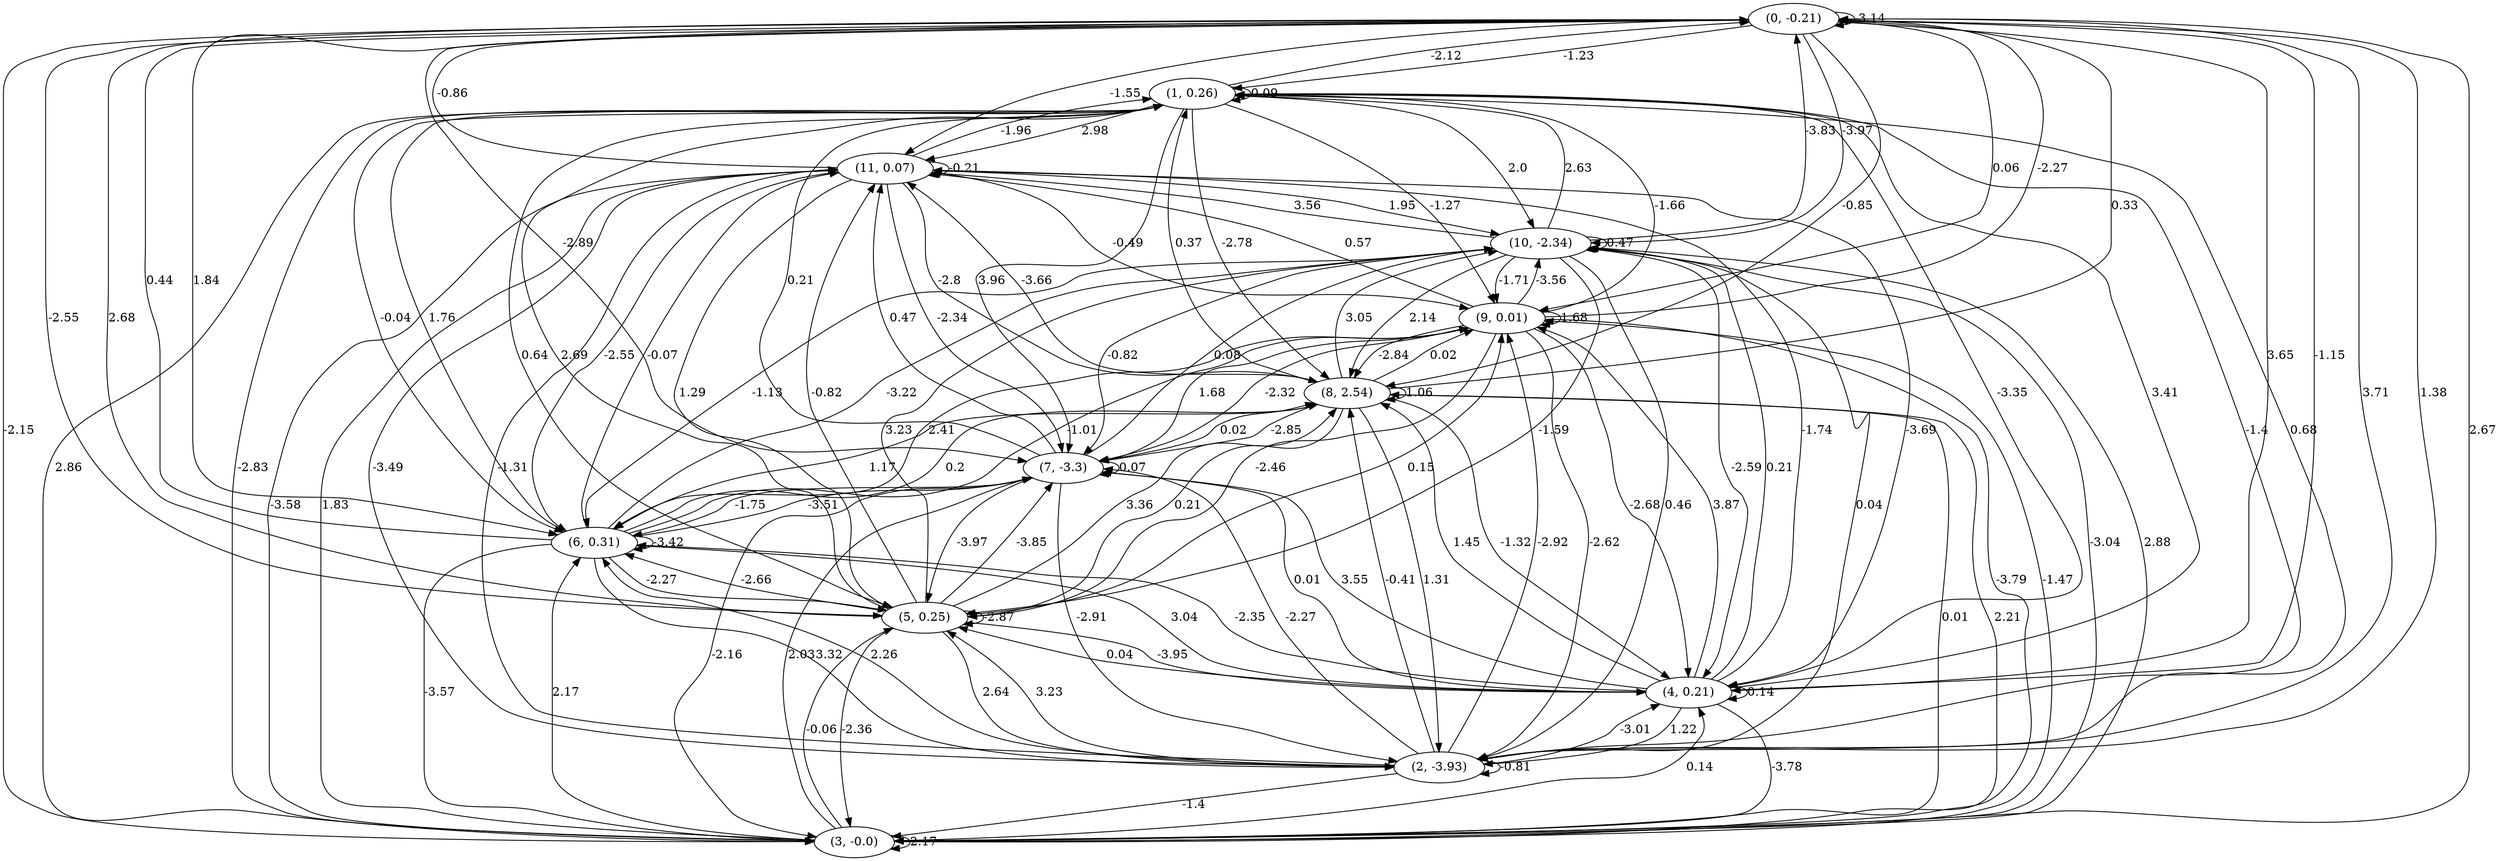 digraph {
    0 [ label = "(0, -0.21)" ]
    1 [ label = "(1, 0.26)" ]
    2 [ label = "(2, -3.93)" ]
    3 [ label = "(3, -0.0)" ]
    4 [ label = "(4, 0.21)" ]
    5 [ label = "(5, 0.25)" ]
    6 [ label = "(6, 0.31)" ]
    7 [ label = "(7, -3.3)" ]
    8 [ label = "(8, 2.54)" ]
    9 [ label = "(9, 0.01)" ]
    10 [ label = "(10, -2.34)" ]
    11 [ label = "(11, 0.07)" ]
    0 -> 0 [ label = "-3.14" ]
    1 -> 1 [ label = "0.09" ]
    2 -> 2 [ label = "-0.81" ]
    3 -> 3 [ label = "2.17" ]
    4 -> 4 [ label = "0.14" ]
    5 -> 5 [ label = "-2.87" ]
    6 -> 6 [ label = "-3.42" ]
    7 -> 7 [ label = "0.07" ]
    8 -> 8 [ label = "1.06" ]
    9 -> 9 [ label = "1.68" ]
    10 -> 10 [ label = "0.47" ]
    11 -> 11 [ label = "-0.21" ]
    1 -> 0 [ label = "-2.12" ]
    2 -> 0 [ label = "1.38" ]
    3 -> 0 [ label = "2.67" ]
    4 -> 0 [ label = "-1.15" ]
    5 -> 0 [ label = "2.68" ]
    6 -> 0 [ label = "0.44" ]
    8 -> 0 [ label = "0.33" ]
    9 -> 0 [ label = "-2.27" ]
    10 -> 0 [ label = "-3.83" ]
    11 -> 0 [ label = "-0.86" ]
    0 -> 1 [ label = "-1.23" ]
    2 -> 1 [ label = "0.68" ]
    3 -> 1 [ label = "-2.83" ]
    4 -> 1 [ label = "3.41" ]
    5 -> 1 [ label = "2.69" ]
    6 -> 1 [ label = "1.76" ]
    7 -> 1 [ label = "0.21" ]
    8 -> 1 [ label = "0.37" ]
    9 -> 1 [ label = "-1.66" ]
    10 -> 1 [ label = "2.63" ]
    11 -> 1 [ label = "-1.96" ]
    0 -> 2 [ label = "3.71" ]
    1 -> 2 [ label = "-1.4" ]
    4 -> 2 [ label = "1.22" ]
    5 -> 2 [ label = "2.64" ]
    6 -> 2 [ label = "3.32" ]
    7 -> 2 [ label = "-2.91" ]
    8 -> 2 [ label = "1.31" ]
    9 -> 2 [ label = "-2.62" ]
    10 -> 2 [ label = "0.46" ]
    11 -> 2 [ label = "-3.49" ]
    0 -> 3 [ label = "-2.15" ]
    1 -> 3 [ label = "2.86" ]
    2 -> 3 [ label = "-1.4" ]
    4 -> 3 [ label = "-3.78" ]
    5 -> 3 [ label = "-2.36" ]
    6 -> 3 [ label = "-3.57" ]
    7 -> 3 [ label = "-2.16" ]
    8 -> 3 [ label = "0.01" ]
    9 -> 3 [ label = "-3.79" ]
    10 -> 3 [ label = "-3.04" ]
    11 -> 3 [ label = "-3.58" ]
    0 -> 4 [ label = "3.65" ]
    1 -> 4 [ label = "-3.35" ]
    2 -> 4 [ label = "-3.01" ]
    3 -> 4 [ label = "0.14" ]
    5 -> 4 [ label = "-3.95" ]
    6 -> 4 [ label = "3.04" ]
    7 -> 4 [ label = "0.01" ]
    8 -> 4 [ label = "-1.32" ]
    9 -> 4 [ label = "-2.68" ]
    10 -> 4 [ label = "-2.59" ]
    11 -> 4 [ label = "-3.69" ]
    0 -> 5 [ label = "-2.55" ]
    1 -> 5 [ label = "0.64" ]
    2 -> 5 [ label = "3.23" ]
    3 -> 5 [ label = "-0.06" ]
    4 -> 5 [ label = "0.04" ]
    6 -> 5 [ label = "-2.27" ]
    7 -> 5 [ label = "-3.97" ]
    8 -> 5 [ label = "0.21" ]
    9 -> 5 [ label = "-2.46" ]
    10 -> 5 [ label = "-1.59" ]
    11 -> 5 [ label = "1.29" ]
    0 -> 6 [ label = "1.84" ]
    1 -> 6 [ label = "-0.04" ]
    2 -> 6 [ label = "2.26" ]
    3 -> 6 [ label = "2.17" ]
    4 -> 6 [ label = "-2.35" ]
    5 -> 6 [ label = "-2.66" ]
    7 -> 6 [ label = "-1.75" ]
    8 -> 6 [ label = "1.17" ]
    9 -> 6 [ label = "2.41" ]
    10 -> 6 [ label = "-1.13" ]
    11 -> 6 [ label = "-2.55" ]
    0 -> 7 [ label = "-2.89" ]
    1 -> 7 [ label = "3.96" ]
    2 -> 7 [ label = "-2.27" ]
    3 -> 7 [ label = "2.03" ]
    4 -> 7 [ label = "3.55" ]
    5 -> 7 [ label = "-3.85" ]
    6 -> 7 [ label = "-3.51" ]
    8 -> 7 [ label = "-2.85" ]
    9 -> 7 [ label = "-2.32" ]
    10 -> 7 [ label = "-0.82" ]
    11 -> 7 [ label = "-2.34" ]
    0 -> 8 [ label = "-0.85" ]
    1 -> 8 [ label = "-2.78" ]
    2 -> 8 [ label = "-0.41" ]
    3 -> 8 [ label = "2.21" ]
    4 -> 8 [ label = "1.45" ]
    5 -> 8 [ label = "3.36" ]
    6 -> 8 [ label = "0.2" ]
    7 -> 8 [ label = "0.02" ]
    9 -> 8 [ label = "-2.84" ]
    10 -> 8 [ label = "2.14" ]
    11 -> 8 [ label = "-2.8" ]
    0 -> 9 [ label = "0.06" ]
    1 -> 9 [ label = "-1.27" ]
    2 -> 9 [ label = "-2.92" ]
    3 -> 9 [ label = "-1.47" ]
    4 -> 9 [ label = "3.87" ]
    5 -> 9 [ label = "0.15" ]
    6 -> 9 [ label = "-1.01" ]
    7 -> 9 [ label = "1.68" ]
    8 -> 9 [ label = "0.02" ]
    10 -> 9 [ label = "-1.71" ]
    11 -> 9 [ label = "-0.49" ]
    0 -> 10 [ label = "-3.97" ]
    1 -> 10 [ label = "2.0" ]
    2 -> 10 [ label = "0.04" ]
    3 -> 10 [ label = "2.88" ]
    4 -> 10 [ label = "0.21" ]
    5 -> 10 [ label = "3.23" ]
    6 -> 10 [ label = "-3.22" ]
    7 -> 10 [ label = "0.08" ]
    8 -> 10 [ label = "3.05" ]
    9 -> 10 [ label = "-3.56" ]
    11 -> 10 [ label = "1.95" ]
    0 -> 11 [ label = "-1.55" ]
    1 -> 11 [ label = "2.98" ]
    2 -> 11 [ label = "-1.31" ]
    3 -> 11 [ label = "1.83" ]
    4 -> 11 [ label = "-1.74" ]
    5 -> 11 [ label = "-0.82" ]
    6 -> 11 [ label = "-0.07" ]
    7 -> 11 [ label = "0.47" ]
    8 -> 11 [ label = "-3.66" ]
    9 -> 11 [ label = "0.57" ]
    10 -> 11 [ label = "3.56" ]
}

